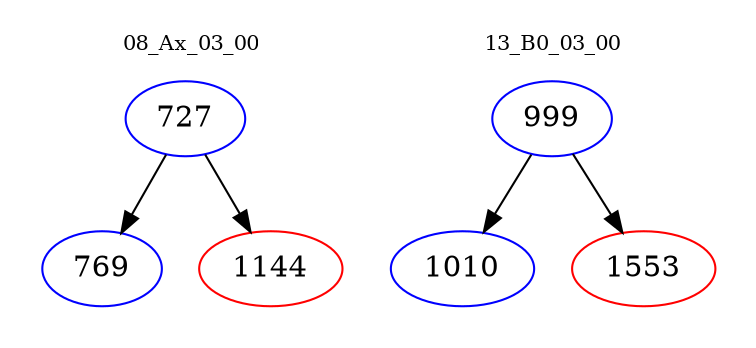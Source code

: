 digraph{
subgraph cluster_0 {
color = white
label = "08_Ax_03_00";
fontsize=10;
T0_727 [label="727", color="blue"]
T0_727 -> T0_769 [color="black"]
T0_769 [label="769", color="blue"]
T0_727 -> T0_1144 [color="black"]
T0_1144 [label="1144", color="red"]
}
subgraph cluster_1 {
color = white
label = "13_B0_03_00";
fontsize=10;
T1_999 [label="999", color="blue"]
T1_999 -> T1_1010 [color="black"]
T1_1010 [label="1010", color="blue"]
T1_999 -> T1_1553 [color="black"]
T1_1553 [label="1553", color="red"]
}
}

